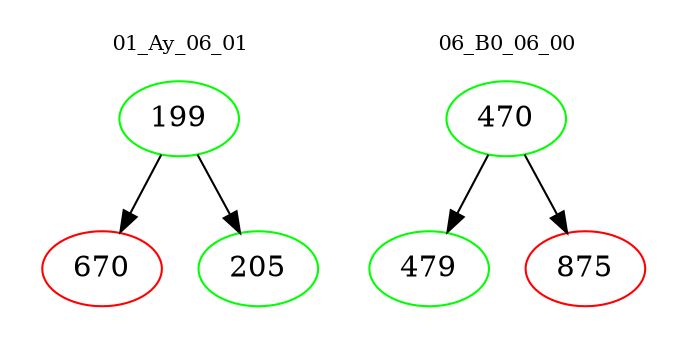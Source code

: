 digraph{
subgraph cluster_0 {
color = white
label = "01_Ay_06_01";
fontsize=10;
T0_199 [label="199", color="green"]
T0_199 -> T0_670 [color="black"]
T0_670 [label="670", color="red"]
T0_199 -> T0_205 [color="black"]
T0_205 [label="205", color="green"]
}
subgraph cluster_1 {
color = white
label = "06_B0_06_00";
fontsize=10;
T1_470 [label="470", color="green"]
T1_470 -> T1_479 [color="black"]
T1_479 [label="479", color="green"]
T1_470 -> T1_875 [color="black"]
T1_875 [label="875", color="red"]
}
}
